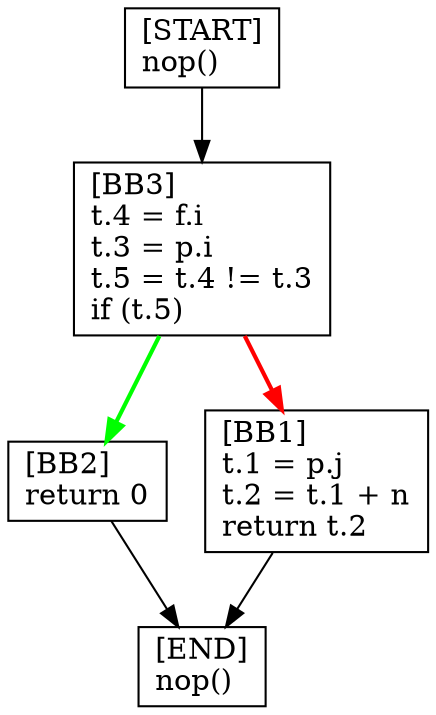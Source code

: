 digraph {
  node [shape=box]
  BB3 [label="[BB3]\lt.4 = f.i\lt.3 = p.i\lt.5 = t.4 != t.3\lif (t.5)\l"];
  BB2 [label="[BB2]\lreturn 0\l"];
  END [label="[END]\lnop()\l"];
  START [label="[START]\lnop()\l"];
  BB1 [label="[BB1]\lt.1 = p.j\lt.2 = t.1 + n\lreturn t.2\l"];
  BB1 -> END;
  BB3 -> BB1 [color=red, penwidth=2];
  START -> BB3;
  BB3 -> BB2 [color=green, penwidth=2];
  BB2 -> END;
}
